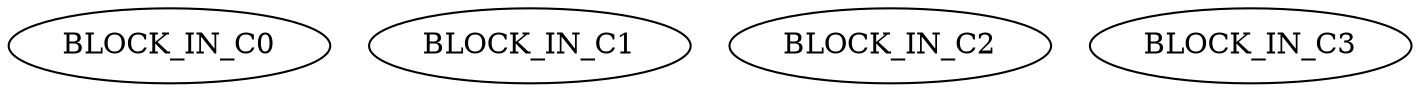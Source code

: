 digraph g {
name="BasicRunAllControlTest";
edge  [type="defdst"]
node  [cpu="0"];
  
  BLOCK_IN_C0  [cpu="0", type="block", pattern="IN_C0", patentry="true",  patexit="true", qil="1", qhi="1", qlo="1", tperiod=100000000];
  BLOCK_IN_C1  [cpu="1", type="block", pattern="IN_C1", patentry="true",  patexit="true", qil="1", qhi="1", qlo="1", tperiod=100000000];
  BLOCK_IN_C2  [cpu="2", type="block", pattern="IN_C2", patentry="true",  patexit="true", qil="1", qhi="1", qlo="1", tperiod=100000000];
  BLOCK_IN_C3  [cpu="3", type="block", pattern="IN_C3", patentry="true",  patexit="true", qil="1", qhi="1", qlo="1", tperiod=100000000];

}
